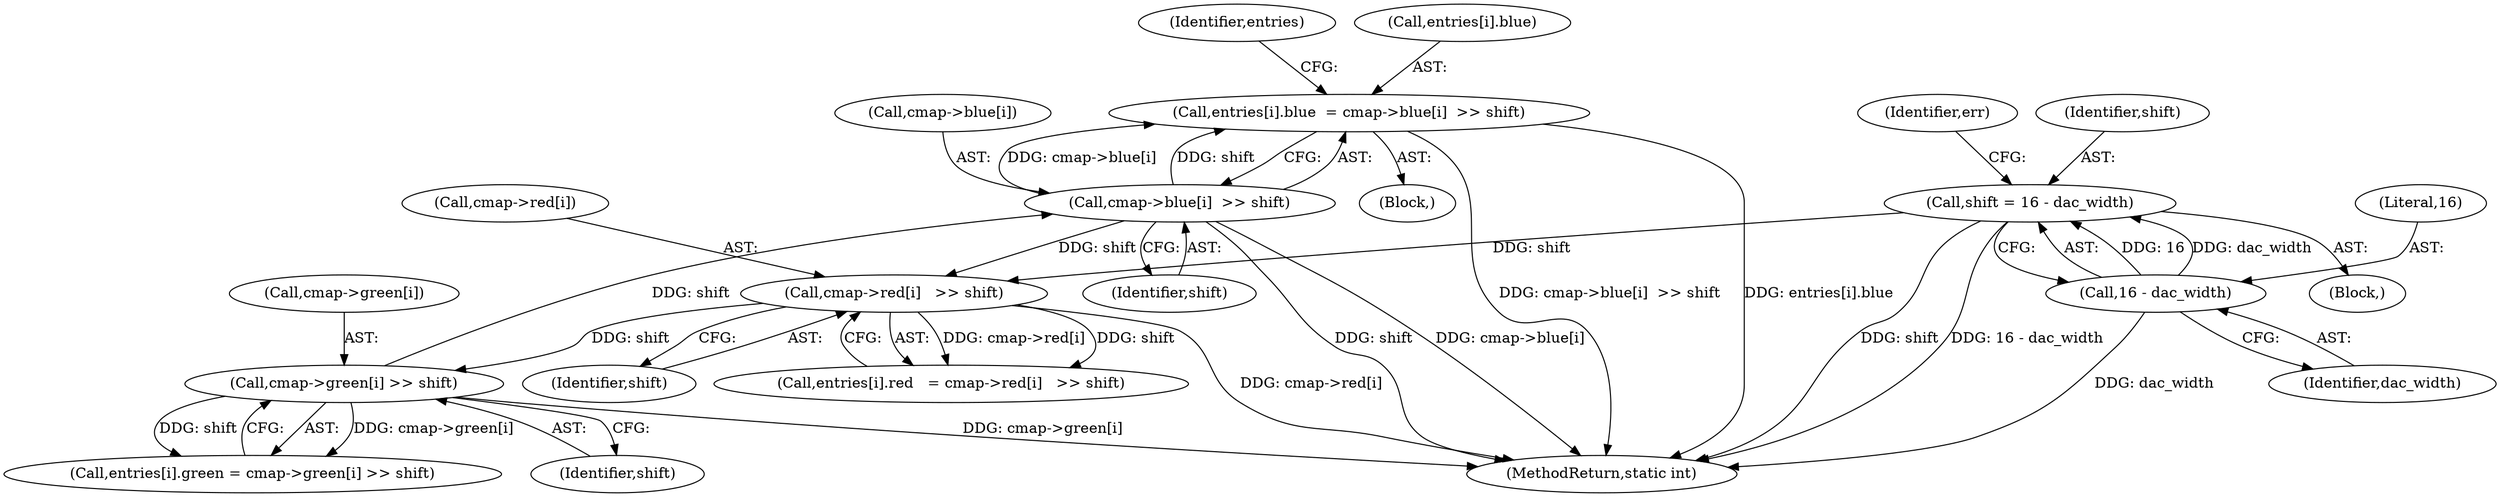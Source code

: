 digraph "0_linux_9f645bcc566a1e9f921bdae7528a01ced5bc3713@pointer" {
"1000214" [label="(Call,entries[i].blue  = cmap->blue[i]  >> shift)"];
"1000220" [label="(Call,cmap->blue[i]  >> shift)"];
"1000207" [label="(Call,cmap->green[i] >> shift)"];
"1000194" [label="(Call,cmap->red[i]   >> shift)"];
"1000107" [label="(Call,shift = 16 - dac_width)"];
"1000109" [label="(Call,16 - dac_width)"];
"1000201" [label="(Call,entries[i].green = cmap->green[i] >> shift)"];
"1000221" [label="(Call,cmap->blue[i])"];
"1000213" [label="(Identifier,shift)"];
"1000214" [label="(Call,entries[i].blue  = cmap->blue[i]  >> shift)"];
"1000226" [label="(Identifier,shift)"];
"1000104" [label="(Block,)"];
"1000107" [label="(Call,shift = 16 - dac_width)"];
"1000230" [label="(Identifier,entries)"];
"1000215" [label="(Call,entries[i].blue)"];
"1000111" [label="(Identifier,dac_width)"];
"1000115" [label="(Identifier,err)"];
"1000188" [label="(Call,entries[i].red   = cmap->red[i]   >> shift)"];
"1000187" [label="(Block,)"];
"1000220" [label="(Call,cmap->blue[i]  >> shift)"];
"1000200" [label="(Identifier,shift)"];
"1000195" [label="(Call,cmap->red[i])"];
"1000207" [label="(Call,cmap->green[i] >> shift)"];
"1000110" [label="(Literal,16)"];
"1000194" [label="(Call,cmap->red[i]   >> shift)"];
"1000208" [label="(Call,cmap->green[i])"];
"1000108" [label="(Identifier,shift)"];
"1000109" [label="(Call,16 - dac_width)"];
"1000288" [label="(MethodReturn,static int)"];
"1000214" -> "1000187"  [label="AST: "];
"1000214" -> "1000220"  [label="CFG: "];
"1000215" -> "1000214"  [label="AST: "];
"1000220" -> "1000214"  [label="AST: "];
"1000230" -> "1000214"  [label="CFG: "];
"1000214" -> "1000288"  [label="DDG: cmap->blue[i]  >> shift"];
"1000214" -> "1000288"  [label="DDG: entries[i].blue"];
"1000220" -> "1000214"  [label="DDG: cmap->blue[i]"];
"1000220" -> "1000214"  [label="DDG: shift"];
"1000220" -> "1000226"  [label="CFG: "];
"1000221" -> "1000220"  [label="AST: "];
"1000226" -> "1000220"  [label="AST: "];
"1000220" -> "1000288"  [label="DDG: shift"];
"1000220" -> "1000288"  [label="DDG: cmap->blue[i]"];
"1000220" -> "1000194"  [label="DDG: shift"];
"1000207" -> "1000220"  [label="DDG: shift"];
"1000207" -> "1000201"  [label="AST: "];
"1000207" -> "1000213"  [label="CFG: "];
"1000208" -> "1000207"  [label="AST: "];
"1000213" -> "1000207"  [label="AST: "];
"1000201" -> "1000207"  [label="CFG: "];
"1000207" -> "1000288"  [label="DDG: cmap->green[i]"];
"1000207" -> "1000201"  [label="DDG: cmap->green[i]"];
"1000207" -> "1000201"  [label="DDG: shift"];
"1000194" -> "1000207"  [label="DDG: shift"];
"1000194" -> "1000188"  [label="AST: "];
"1000194" -> "1000200"  [label="CFG: "];
"1000195" -> "1000194"  [label="AST: "];
"1000200" -> "1000194"  [label="AST: "];
"1000188" -> "1000194"  [label="CFG: "];
"1000194" -> "1000288"  [label="DDG: cmap->red[i]"];
"1000194" -> "1000188"  [label="DDG: cmap->red[i]"];
"1000194" -> "1000188"  [label="DDG: shift"];
"1000107" -> "1000194"  [label="DDG: shift"];
"1000107" -> "1000104"  [label="AST: "];
"1000107" -> "1000109"  [label="CFG: "];
"1000108" -> "1000107"  [label="AST: "];
"1000109" -> "1000107"  [label="AST: "];
"1000115" -> "1000107"  [label="CFG: "];
"1000107" -> "1000288"  [label="DDG: shift"];
"1000107" -> "1000288"  [label="DDG: 16 - dac_width"];
"1000109" -> "1000107"  [label="DDG: 16"];
"1000109" -> "1000107"  [label="DDG: dac_width"];
"1000109" -> "1000111"  [label="CFG: "];
"1000110" -> "1000109"  [label="AST: "];
"1000111" -> "1000109"  [label="AST: "];
"1000109" -> "1000288"  [label="DDG: dac_width"];
}
